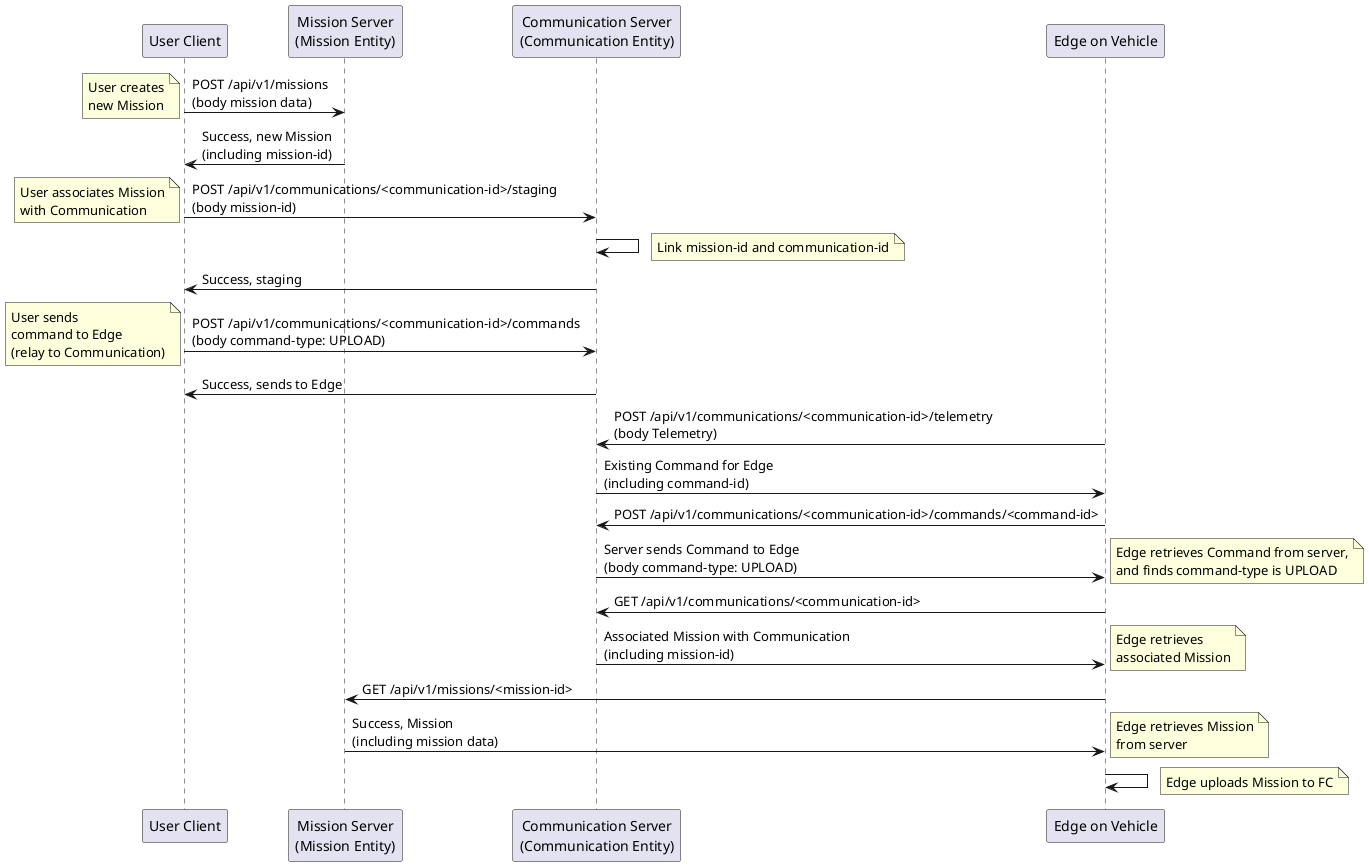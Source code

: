 'To render with PlantUML:
'  http://plantuml.com/plantuml
@startuml
participant "User Client" as UC
participant "Mission Server\n(Mission Entity)" as MS
participant "Communication Server\n(Communication Entity)" as CSC
participant "Edge on Vehicle" as E

UC -> MS : POST /api/v1/missions\n(body mission data)
note left: User creates\nnew Mission
MS -> UC : Success, new Mission\n(including mission-id)
UC -> CSC : POST /api/v1/communications/<communication-id>/staging\n(body mission-id)
note left: User associates Mission\nwith Communication
CSC -> CSC : 
note right: Link mission-id and communication-id
CSC -> UC : Success, staging
UC -> CSC : POST /api/v1/communications/<communication-id>/commands\n(body command-type: UPLOAD)
note left: User sends\ncommand to Edge\n(relay to Communication)
CSC -> UC : Success, sends to Edge
E -> CSC : POST /api/v1/communications/<communication-id>/telemetry\n(body Telemetry)
CSC -> E : Existing Command for Edge\n(including command-id)
E -> CSC : POST /api/v1/communications/<communication-id>/commands/<command-id>
CSC -> E : Server sends Command to Edge\n(body command-type: UPLOAD)
note right: Edge retrieves Command from server,\nand finds command-type is UPLOAD 
E -> CSC : GET /api/v1/communications/<communication-id>
CSC -> E : Associated Mission with Communication\n(including mission-id)
note right: Edge retrieves\nassociated Mission
E -> MS : GET /api/v1/missions/<mission-id>
MS -> E : Success, Mission\n(including mission data)
note right: Edge retrieves Mission\nfrom server
E -> E : 
note right: Edge uploads Mission to FC
@enduml